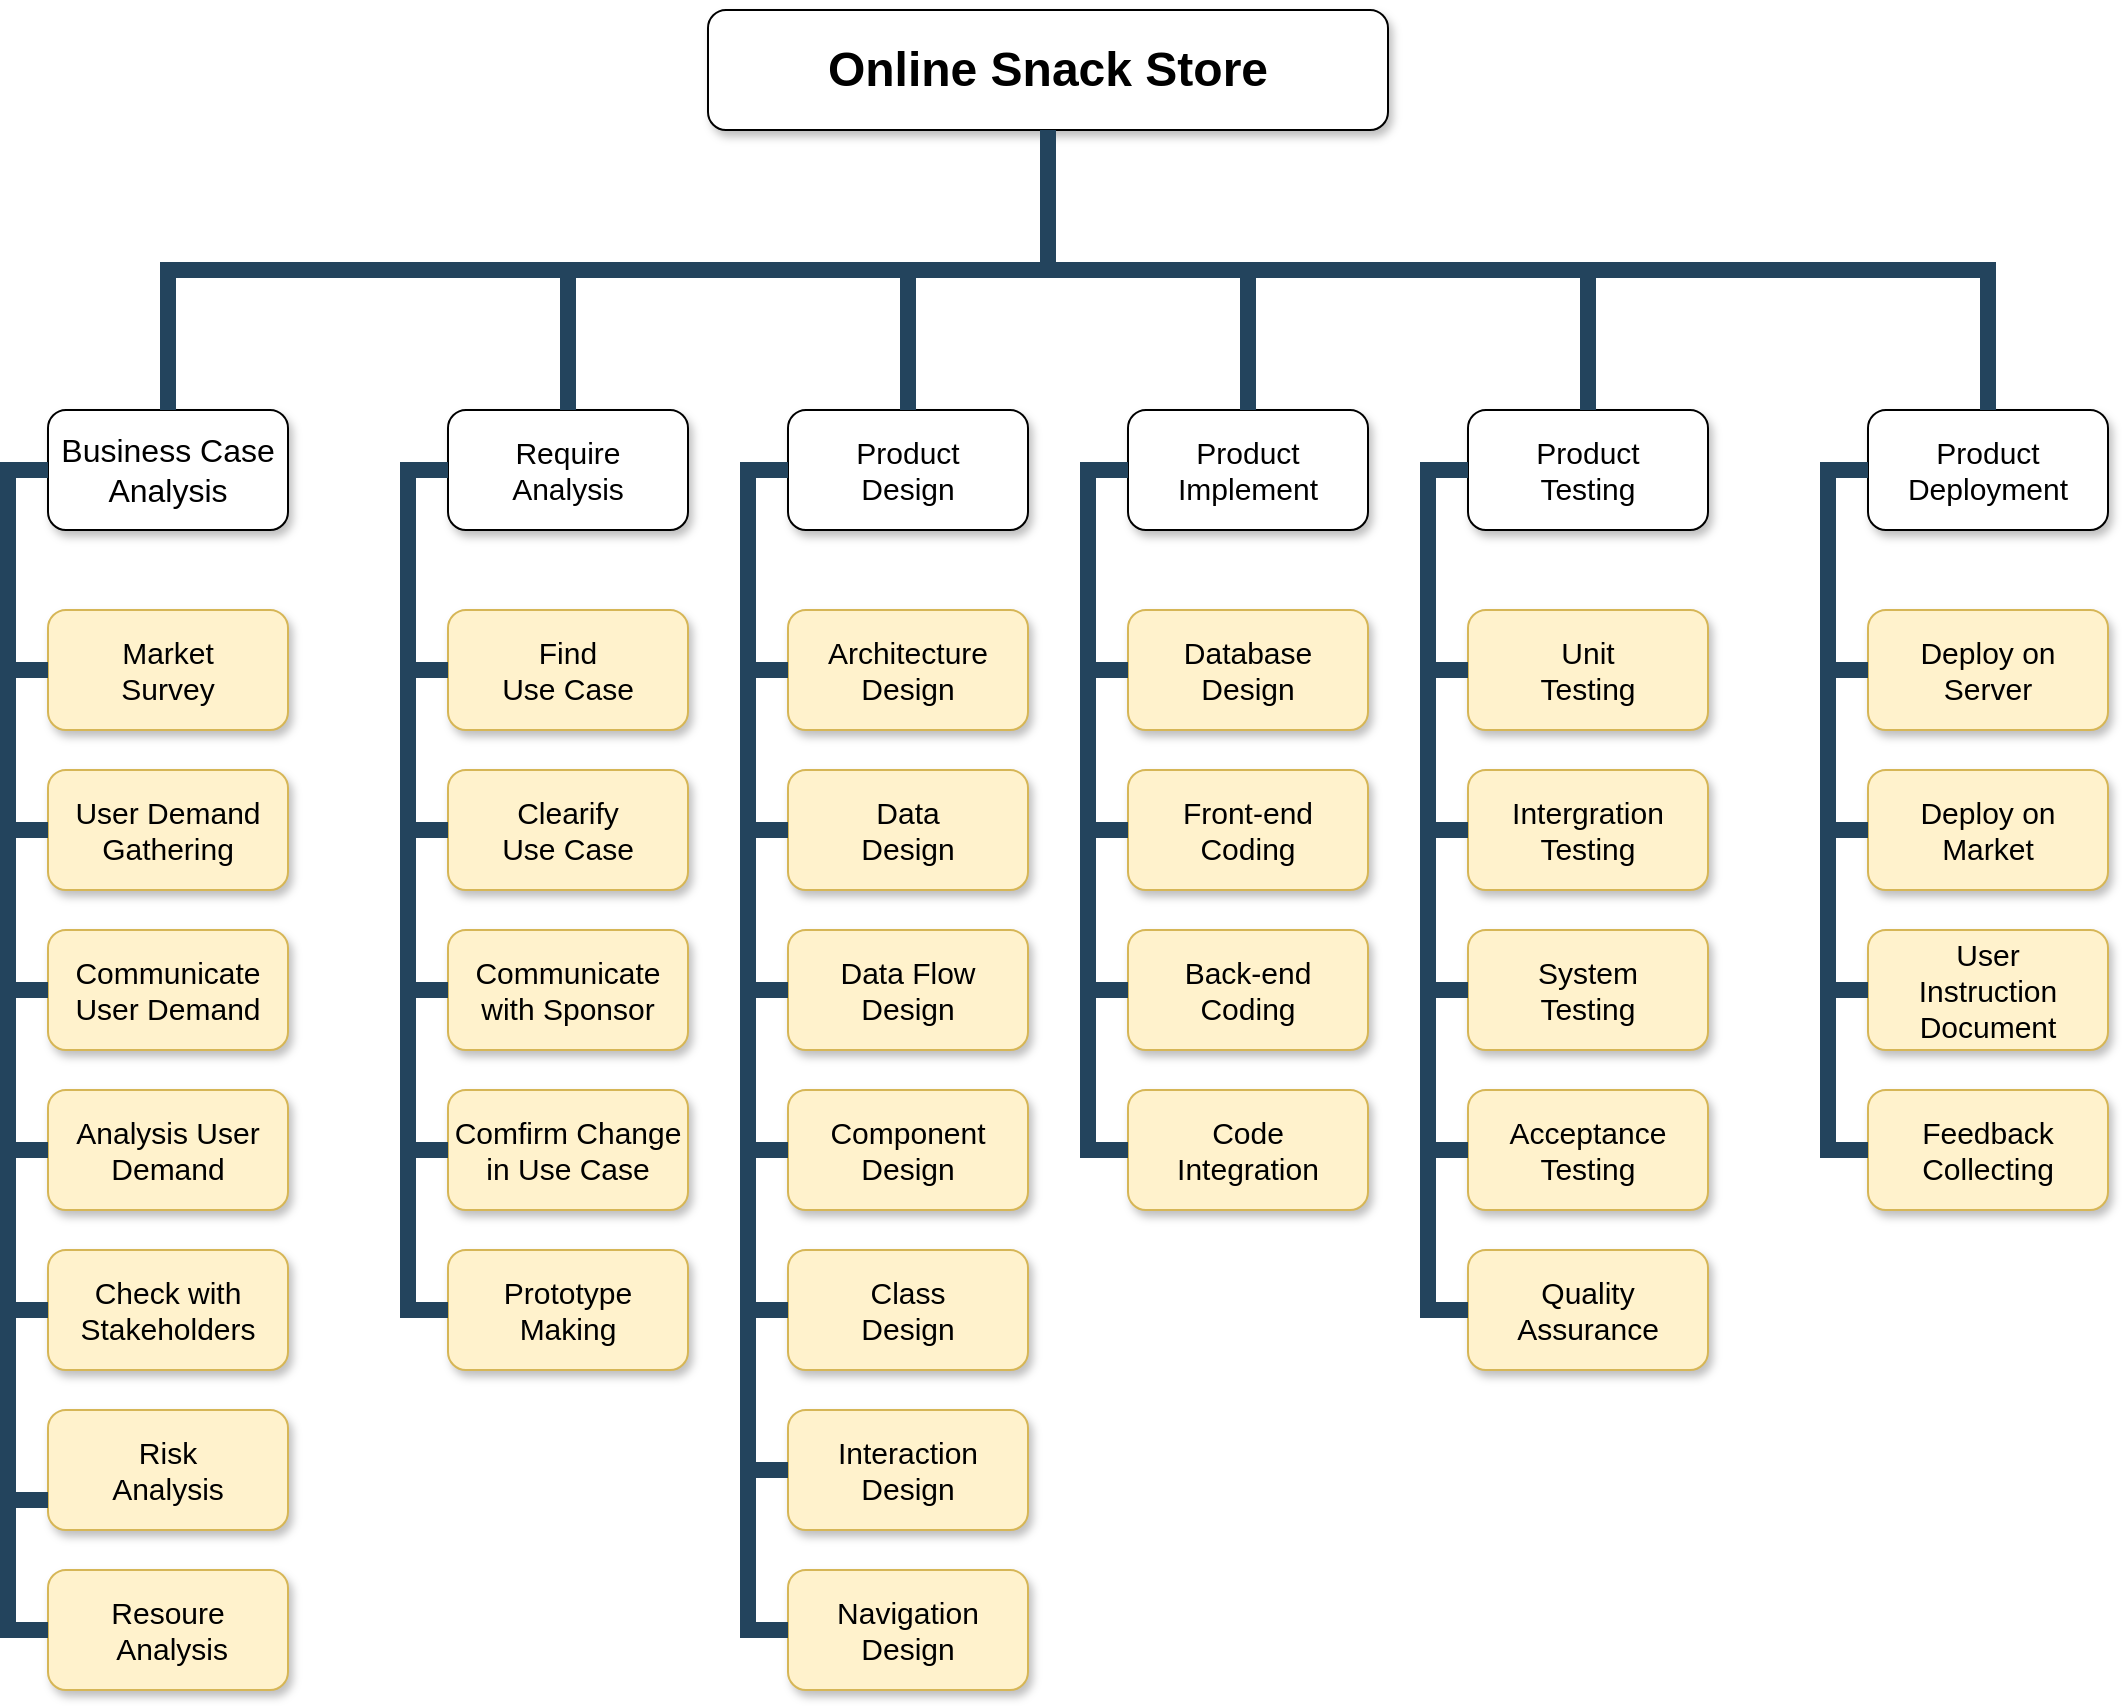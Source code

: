 <mxfile version="14.6.1" type="device"><diagram name="Page-1" id="64c3da0e-402f-94eb-ee01-a36477274f13"><mxGraphModel dx="1564" dy="762" grid="1" gridSize="10" guides="1" tooltips="1" connect="1" arrows="1" fold="1" page="1" pageScale="1" pageWidth="1169" pageHeight="826" background="#ffffff" math="0" shadow="0"><root><mxCell id="0"/><mxCell id="1" parent="0"/><mxCell id="2" value="Online Snack Store" style="whiteSpace=wrap;rounded=1;shadow=1;fontStyle=1;fontSize=24" parent="1" vertex="1"><mxGeometry x="400" y="70" width="340" height="60" as="geometry"/></mxCell><mxCell id="10" value="Business Case Analysis" style="whiteSpace=wrap;rounded=1;shadow=1;fontSize=16;" parent="1" vertex="1"><mxGeometry x="70" y="270.0" width="120" height="60" as="geometry"/></mxCell><mxCell id="12" value="Require&#10;Analysis" style="whiteSpace=wrap;rounded=1;shadow=1;fontSize=15;" parent="1" vertex="1"><mxGeometry x="270" y="270.0" width="120" height="60" as="geometry"/></mxCell><mxCell id="23" value="Market&#10;Survey" style="whiteSpace=wrap;rounded=1;fillColor=#fff2cc;strokeColor=#d6b656;shadow=1;fontStyle=0;fontSize=15;" parent="1" vertex="1"><mxGeometry x="70.0" y="370.0" width="120" height="60" as="geometry"/></mxCell><mxCell id="24" value="User Demand Gathering" style="whiteSpace=wrap;rounded=1;fillColor=#fff2cc;strokeColor=#d6b656;shadow=1;fontColor=#000000;fontStyle=0;fontSize=15;" parent="1" vertex="1"><mxGeometry x="70.0" y="450.0" width="120" height="60" as="geometry"/></mxCell><mxCell id="25" value="Communicate&#10;User Demand" style="whiteSpace=wrap;rounded=1;fillColor=#fff2cc;strokeColor=#d6b656;shadow=1;fontColor=#000000;fontStyle=0;fontSize=15;" parent="1" vertex="1"><mxGeometry x="70.0" y="530.0" width="120" height="60" as="geometry"/></mxCell><mxCell id="26" value="Analysis User Demand" style="whiteSpace=wrap;rounded=1;fillColor=#fff2cc;strokeColor=#d6b656;shadow=1;fontColor=#000000;fontStyle=0;fontSize=15;" parent="1" vertex="1"><mxGeometry x="70.0" y="610.0" width="120" height="60" as="geometry"/></mxCell><mxCell id="27" value="Check with Stakeholders" style="whiteSpace=wrap;rounded=1;fillColor=#fff2cc;strokeColor=#d6b656;shadow=1;fontColor=#000000;fontStyle=0;fontSize=15;" parent="1" vertex="1"><mxGeometry x="70.0" y="690.0" width="120" height="60" as="geometry"/></mxCell><mxCell id="38" value="Find &#10;Use Case" style="whiteSpace=wrap;rounded=1;fillColor=#fff2cc;strokeColor=#d6b656;shadow=1;fontColor=#000000;fontStyle=0;fontSize=15;" parent="1" vertex="1"><mxGeometry x="270.0" y="370.0" width="120" height="60" as="geometry"/></mxCell><mxCell id="39" value="Clearify&#10;Use Case" style="whiteSpace=wrap;rounded=1;fillColor=#fff2cc;strokeColor=#d6b656;shadow=1;fontColor=#000000;fontStyle=0;fontSize=15;" parent="1" vertex="1"><mxGeometry x="270.0" y="450.0" width="120" height="60" as="geometry"/></mxCell><mxCell id="40" value="Communicate&#10;with Sponsor" style="whiteSpace=wrap;rounded=1;fillColor=#fff2cc;strokeColor=#d6b656;shadow=1;fontColor=#000000;fontStyle=0;fontSize=15;" parent="1" vertex="1"><mxGeometry x="270.0" y="530.0" width="120" height="60" as="geometry"/></mxCell><mxCell id="41" value="Comfirm Change&#10;in Use Case" style="whiteSpace=wrap;rounded=1;fillColor=#fff2cc;strokeColor=#d6b656;shadow=1;fontColor=#000000;fontStyle=0;fontSize=15;" parent="1" vertex="1"><mxGeometry x="270.0" y="610.0" width="120" height="60" as="geometry"/></mxCell><mxCell id="42" value="Prototype&#10;Making" style="whiteSpace=wrap;rounded=1;fillColor=#fff2cc;strokeColor=#d6b656;shadow=1;fontColor=#000000;fontStyle=0;fontSize=15;" parent="1" vertex="1"><mxGeometry x="270" y="690.0" width="120" height="60" as="geometry"/></mxCell><mxCell id="43" value="Product &#10;Design" style="whiteSpace=wrap;rounded=1;shadow=1;fontSize=15;" parent="1" vertex="1"><mxGeometry x="440.0" y="270.0" width="120" height="60" as="geometry"/></mxCell><mxCell id="44" value="Product&#10;Implement" style="whiteSpace=wrap;rounded=1;shadow=1;fontSize=15;" parent="1" vertex="1"><mxGeometry x="610.0" y="270.0" width="120" height="60" as="geometry"/></mxCell><mxCell id="45" value="Architecture&#10;Design" style="whiteSpace=wrap;rounded=1;fillColor=#fff2cc;strokeColor=#d6b656;shadow=1;fontColor=#000000;fontStyle=0;fontSize=15;" parent="1" vertex="1"><mxGeometry x="440.0" y="370.0" width="120" height="60" as="geometry"/></mxCell><mxCell id="46" value="Data Flow Design" style="whiteSpace=wrap;rounded=1;fillColor=#fff2cc;strokeColor=#d6b656;shadow=1;fontColor=#000000;fontStyle=0;fontSize=15;" parent="1" vertex="1"><mxGeometry x="440.0" y="530.0" width="120" height="60" as="geometry"/></mxCell><mxCell id="47" value="Component&#10;Design" style="whiteSpace=wrap;rounded=1;fillColor=#fff2cc;strokeColor=#d6b656;shadow=1;fontColor=#000000;fontStyle=0;fontSize=15;" parent="1" vertex="1"><mxGeometry x="440.0" y="610.0" width="120" height="60" as="geometry"/></mxCell><mxCell id="48" value="Class &#10;Design" style="whiteSpace=wrap;rounded=1;fillColor=#fff2cc;strokeColor=#d6b656;shadow=1;fontColor=#000000;fontStyle=0;fontSize=15;" parent="1" vertex="1"><mxGeometry x="440" y="690.0" width="120" height="60" as="geometry"/></mxCell><mxCell id="49" value="Interaction&#10;Design" style="whiteSpace=wrap;rounded=1;fillColor=#fff2cc;strokeColor=#d6b656;shadow=1;fontColor=#000000;fontStyle=0;fontSize=15;" parent="1" vertex="1"><mxGeometry x="440.0" y="770.0" width="120" height="60" as="geometry"/></mxCell><mxCell id="50" value="Database&#10;Design" style="whiteSpace=wrap;rounded=1;fillColor=#fff2cc;strokeColor=#d6b656;shadow=1;fontColor=#000000;fontStyle=0;fontSize=15;" parent="1" vertex="1"><mxGeometry x="610.0" y="370.0" width="120" height="60" as="geometry"/></mxCell><mxCell id="51" value="Front-end&#10;Coding" style="whiteSpace=wrap;rounded=1;fillColor=#fff2cc;strokeColor=#d6b656;shadow=1;fontColor=#000000;fontStyle=0;fontSize=15;" parent="1" vertex="1"><mxGeometry x="610.0" y="450.0" width="120" height="60" as="geometry"/></mxCell><mxCell id="52" value="Back-end&#10;Coding" style="whiteSpace=wrap;rounded=1;fillColor=#fff2cc;strokeColor=#d6b656;shadow=1;fontColor=#000000;fontStyle=0;fontSize=15;" parent="1" vertex="1"><mxGeometry x="610.0" y="530.0" width="120" height="60" as="geometry"/></mxCell><mxCell id="53" value="Code&#10;Integration" style="whiteSpace=wrap;rounded=1;fillColor=#fff2cc;strokeColor=#d6b656;shadow=1;fontColor=#000000;fontStyle=0;fontSize=15;" parent="1" vertex="1"><mxGeometry x="610.0" y="610.0" width="120" height="60" as="geometry"/></mxCell><mxCell id="105" value="" style="edgeStyle=elbowEdgeStyle;elbow=horizontal;rounded=0;fontColor=#000000;endArrow=none;endFill=0;strokeWidth=8;strokeColor=#23445D;" parent="1" source="10" target="23" edge="1"><mxGeometry width="100" height="100" relative="1" as="geometry"><mxPoint x="10" y="450" as="sourcePoint"/><mxPoint x="110" y="350" as="targetPoint"/><Array as="points"><mxPoint x="50" y="350"/></Array></mxGeometry></mxCell><mxCell id="106" value="" style="edgeStyle=elbowEdgeStyle;elbow=horizontal;rounded=0;fontColor=#000000;endArrow=none;endFill=0;strokeWidth=8;strokeColor=#23445D;" parent="1" source="10" target="24" edge="1"><mxGeometry width="100" height="100" relative="1" as="geometry"><mxPoint x="80" y="310" as="sourcePoint"/><mxPoint x="80" y="410" as="targetPoint"/><Array as="points"><mxPoint x="50" y="370"/></Array></mxGeometry></mxCell><mxCell id="107" value="" style="edgeStyle=elbowEdgeStyle;elbow=horizontal;rounded=0;fontColor=#000000;endArrow=none;endFill=0;strokeWidth=8;strokeColor=#23445D;" parent="1" source="10" target="27" edge="1"><mxGeometry width="100" height="100" relative="1" as="geometry"><mxPoint x="80" y="310" as="sourcePoint"/><mxPoint x="80" y="410" as="targetPoint"/><Array as="points"><mxPoint x="50" y="510"/></Array></mxGeometry></mxCell><mxCell id="109" value="" style="edgeStyle=elbowEdgeStyle;elbow=horizontal;rounded=0;fontColor=#000000;endArrow=none;endFill=0;strokeWidth=8;strokeColor=#23445D;" parent="1" source="10" target="26" edge="1"><mxGeometry width="100" height="100" relative="1" as="geometry"><mxPoint x="100" y="330" as="sourcePoint"/><mxPoint x="100" y="430" as="targetPoint"/><Array as="points"><mxPoint x="50" y="380"/></Array></mxGeometry></mxCell><mxCell id="110" value="" style="edgeStyle=elbowEdgeStyle;elbow=horizontal;rounded=0;fontColor=#000000;endArrow=none;endFill=0;strokeWidth=8;strokeColor=#23445D;" parent="1" source="10" target="25" edge="1"><mxGeometry width="100" height="100" relative="1" as="geometry"><mxPoint x="110" y="340" as="sourcePoint"/><mxPoint x="110" y="440" as="targetPoint"/><Array as="points"><mxPoint x="50" y="400"/></Array></mxGeometry></mxCell><mxCell id="111" value="" style="edgeStyle=elbowEdgeStyle;elbow=horizontal;rounded=0;fontColor=#000000;endArrow=none;endFill=0;strokeWidth=8;strokeColor=#23445D;" parent="1" target="38" edge="1"><mxGeometry width="100" height="100" relative="1" as="geometry"><mxPoint x="260" y="300.0" as="sourcePoint"/><mxPoint x="260" y="400.0" as="targetPoint"/><Array as="points"><mxPoint x="250" y="350"/></Array></mxGeometry></mxCell><mxCell id="112" value="" style="edgeStyle=elbowEdgeStyle;elbow=horizontal;rounded=0;fontColor=#000000;endArrow=none;endFill=0;strokeWidth=8;strokeColor=#23445D;" parent="1" source="12" target="39" edge="1"><mxGeometry width="100" height="100" relative="1" as="geometry"><mxPoint x="260" y="300.0" as="sourcePoint"/><mxPoint x="260" y="480.0" as="targetPoint"/><Array as="points"><mxPoint x="250" y="390"/></Array></mxGeometry></mxCell><mxCell id="113" value="" style="edgeStyle=elbowEdgeStyle;elbow=horizontal;rounded=0;fontColor=#000000;endArrow=none;endFill=0;strokeWidth=8;strokeColor=#23445D;" parent="1" source="12" target="42" edge="1"><mxGeometry width="100" height="100" relative="1" as="geometry"><mxPoint x="260" y="300.0" as="sourcePoint"/><mxPoint x="260.0" y="720.0" as="targetPoint"/><Array as="points"><mxPoint x="250" y="510"/></Array></mxGeometry></mxCell><mxCell id="114" value="" style="edgeStyle=elbowEdgeStyle;elbow=horizontal;rounded=0;fontColor=#000000;endArrow=none;endFill=0;strokeWidth=8;strokeColor=#23445D;" parent="1" source="12" target="41" edge="1"><mxGeometry width="100" height="100" relative="1" as="geometry"><mxPoint x="260" y="300.0" as="sourcePoint"/><mxPoint x="260.0" y="640.0" as="targetPoint"/><Array as="points"><mxPoint x="250" y="470"/></Array></mxGeometry></mxCell><mxCell id="115" value="" style="edgeStyle=elbowEdgeStyle;elbow=horizontal;rounded=0;fontColor=#000000;endArrow=none;endFill=0;strokeWidth=8;strokeColor=#23445D;" parent="1" source="12" target="40" edge="1"><mxGeometry width="100" height="100" relative="1" as="geometry"><mxPoint x="260" y="300.0" as="sourcePoint"/><mxPoint x="260" y="560.0" as="targetPoint"/><Array as="points"><mxPoint x="250" y="430"/></Array></mxGeometry></mxCell><mxCell id="118" value="" style="edgeStyle=elbowEdgeStyle;elbow=horizontal;rounded=0;fontColor=#000000;endArrow=none;endFill=0;strokeWidth=8;strokeColor=#23445D;" parent="1" source="43" target="45" edge="1"><mxGeometry width="100" height="100" relative="1" as="geometry"><mxPoint x="420" y="300.0" as="sourcePoint"/><mxPoint x="430.0" y="400" as="targetPoint"/><Array as="points"><mxPoint x="420" y="350"/></Array></mxGeometry></mxCell><mxCell id="119" value="" style="edgeStyle=elbowEdgeStyle;elbow=horizontal;rounded=0;fontColor=#000000;endArrow=none;endFill=0;strokeWidth=8;strokeColor=#23445D;" parent="1" source="43" target="46" edge="1"><mxGeometry width="100" height="100" relative="1" as="geometry"><mxPoint x="430" y="300" as="sourcePoint"/><mxPoint x="430.0" y="480" as="targetPoint"/><Array as="points"><mxPoint x="420" y="390"/></Array></mxGeometry></mxCell><mxCell id="120" value="" style="edgeStyle=elbowEdgeStyle;elbow=horizontal;rounded=0;fontColor=#000000;endArrow=none;endFill=0;strokeWidth=8;strokeColor=#23445D;" parent="1" source="43" target="49" edge="1"><mxGeometry width="100" height="100" relative="1" as="geometry"><mxPoint x="430" y="300" as="sourcePoint"/><mxPoint x="430" y="720" as="targetPoint"/><Array as="points"><mxPoint x="420" y="520"/></Array></mxGeometry></mxCell><mxCell id="121" value="" style="edgeStyle=elbowEdgeStyle;elbow=horizontal;rounded=0;fontColor=#000000;endArrow=none;endFill=0;strokeWidth=8;strokeColor=#23445D;" parent="1" source="43" target="48" edge="1"><mxGeometry width="100" height="100" relative="1" as="geometry"><mxPoint x="430" y="300" as="sourcePoint"/><mxPoint x="430" y="640" as="targetPoint"/><Array as="points"><mxPoint x="420" y="470"/></Array></mxGeometry></mxCell><mxCell id="122" value="" style="edgeStyle=elbowEdgeStyle;elbow=horizontal;rounded=0;fontColor=#000000;endArrow=none;endFill=0;strokeWidth=8;strokeColor=#23445D;" parent="1" source="43" target="47" edge="1"><mxGeometry width="100" height="100" relative="1" as="geometry"><mxPoint x="430" y="300" as="sourcePoint"/><mxPoint x="430.0" y="560" as="targetPoint"/><Array as="points"><mxPoint x="420" y="440"/></Array></mxGeometry></mxCell><mxCell id="123" value="" style="edgeStyle=elbowEdgeStyle;elbow=horizontal;rounded=0;fontColor=#000000;endArrow=none;endFill=0;strokeWidth=8;strokeColor=#23445D;" parent="1" source="44" target="50" edge="1"><mxGeometry width="100" height="100" relative="1" as="geometry"><mxPoint x="580" y="300.0" as="sourcePoint"/><mxPoint x="590.0" y="400" as="targetPoint"/><Array as="points"><mxPoint x="590" y="350"/></Array></mxGeometry></mxCell><mxCell id="124" value="" style="edgeStyle=elbowEdgeStyle;elbow=horizontal;rounded=0;fontColor=#000000;endArrow=none;endFill=0;strokeWidth=8;strokeColor=#23445D;" parent="1" source="44" target="51" edge="1"><mxGeometry width="100" height="100" relative="1" as="geometry"><mxPoint x="590" y="300" as="sourcePoint"/><mxPoint x="590.0" y="480" as="targetPoint"/><Array as="points"><mxPoint x="590" y="390"/></Array></mxGeometry></mxCell><mxCell id="126" value="" style="edgeStyle=elbowEdgeStyle;elbow=horizontal;rounded=0;fontColor=#000000;endArrow=none;endFill=0;strokeWidth=8;strokeColor=#23445D;" parent="1" source="44" target="53" edge="1"><mxGeometry width="100" height="100" relative="1" as="geometry"><mxPoint x="590" y="300" as="sourcePoint"/><mxPoint x="590" y="640" as="targetPoint"/><Array as="points"><mxPoint x="590" y="470"/></Array></mxGeometry></mxCell><mxCell id="127" value="" style="edgeStyle=elbowEdgeStyle;elbow=horizontal;rounded=0;fontColor=#000000;endArrow=none;endFill=0;strokeWidth=8;strokeColor=#23445D;" parent="1" source="44" target="52" edge="1"><mxGeometry width="100" height="100" relative="1" as="geometry"><mxPoint x="590" y="300" as="sourcePoint"/><mxPoint x="590.0" y="560" as="targetPoint"/><Array as="points"><mxPoint x="590" y="440"/></Array></mxGeometry></mxCell><mxCell id="133" value="Product&#10;Testing" style="whiteSpace=wrap;rounded=1;shadow=1;fontSize=15;" parent="1" vertex="1"><mxGeometry x="780.0" y="270.0" width="120" height="60" as="geometry"/></mxCell><mxCell id="134" value="Product&#10;Deployment" style="whiteSpace=wrap;rounded=1;shadow=1;fontSize=15;" parent="1" vertex="1"><mxGeometry x="980.0" y="270.0" width="120" height="60" as="geometry"/></mxCell><mxCell id="135" value="Unit&#10;Testing" style="whiteSpace=wrap;rounded=1;fillColor=#fff2cc;strokeColor=#d6b656;shadow=1;fontColor=#000000;fontStyle=0;fontSize=15;" parent="1" vertex="1"><mxGeometry x="780.0" y="370.0" width="120" height="60" as="geometry"/></mxCell><mxCell id="136" value="Intergration&#10;Testing" style="whiteSpace=wrap;rounded=1;fillColor=#fff2cc;strokeColor=#d6b656;shadow=1;fontColor=#000000;fontStyle=0;fontSize=15;" parent="1" vertex="1"><mxGeometry x="780.0" y="450.0" width="120" height="60" as="geometry"/></mxCell><mxCell id="137" value="System&#10;Testing" style="whiteSpace=wrap;rounded=1;fillColor=#fff2cc;strokeColor=#d6b656;shadow=1;fontColor=#000000;fontStyle=0;fontSize=15;" parent="1" vertex="1"><mxGeometry x="780.0" y="530.0" width="120" height="60" as="geometry"/></mxCell><mxCell id="138" value="Acceptance&#10;Testing" style="whiteSpace=wrap;rounded=1;fillColor=#fff2cc;strokeColor=#d6b656;shadow=1;fontColor=#000000;fontStyle=0;fontSize=15;" parent="1" vertex="1"><mxGeometry x="780" y="610.0" width="120" height="60" as="geometry"/></mxCell><mxCell id="139" value="Quality Assurance" style="whiteSpace=wrap;rounded=1;fillColor=#fff2cc;strokeColor=#d6b656;shadow=1;fontColor=#000000;fontStyle=0;fontSize=15;" parent="1" vertex="1"><mxGeometry x="780.0" y="690.0" width="120" height="60" as="geometry"/></mxCell><mxCell id="140" value="Deploy on &#10;Server" style="whiteSpace=wrap;rounded=1;fillColor=#fff2cc;strokeColor=#d6b656;shadow=1;fontColor=#000000;fontStyle=0;fontSize=15;" parent="1" vertex="1"><mxGeometry x="980.0" y="370.0" width="120" height="60" as="geometry"/></mxCell><mxCell id="141" value="Deploy on&#10;Market" style="whiteSpace=wrap;rounded=1;fillColor=#fff2cc;strokeColor=#d6b656;shadow=1;fontColor=#000000;fontStyle=0;fontSize=15;" parent="1" vertex="1"><mxGeometry x="980.0" y="450.0" width="120" height="60" as="geometry"/></mxCell><mxCell id="142" value="User &#10;Instruction Document" style="whiteSpace=wrap;rounded=1;fillColor=#fff2cc;strokeColor=#d6b656;shadow=1;fontColor=#000000;fontStyle=0;fontSize=15;" parent="1" vertex="1"><mxGeometry x="980.0" y="530.0" width="120" height="60" as="geometry"/></mxCell><mxCell id="143" value="Feedback Collecting" style="whiteSpace=wrap;rounded=1;fillColor=#fff2cc;strokeColor=#d6b656;shadow=1;fontColor=#000000;fontStyle=0;fontSize=15;" parent="1" vertex="1"><mxGeometry x="980.0" y="610.0" width="120" height="60" as="geometry"/></mxCell><mxCell id="145" value="" style="edgeStyle=elbowEdgeStyle;elbow=horizontal;rounded=0;fontColor=#000000;endArrow=none;endFill=0;strokeWidth=8;strokeColor=#23445D;" parent="1" source="133" target="135" edge="1"><mxGeometry width="100" height="100" relative="1" as="geometry"><mxPoint x="760" y="300.0" as="sourcePoint"/><mxPoint x="770.0" y="400" as="targetPoint"/><Array as="points"><mxPoint x="760" y="350"/></Array></mxGeometry></mxCell><mxCell id="146" value="" style="edgeStyle=elbowEdgeStyle;elbow=horizontal;rounded=0;fontColor=#000000;endArrow=none;endFill=0;strokeWidth=8;strokeColor=#23445D;" parent="1" source="133" target="136" edge="1"><mxGeometry width="100" height="100" relative="1" as="geometry"><mxPoint x="770" y="300" as="sourcePoint"/><mxPoint x="770.0" y="480" as="targetPoint"/><Array as="points"><mxPoint x="760" y="390"/></Array></mxGeometry></mxCell><mxCell id="147" value="" style="edgeStyle=elbowEdgeStyle;elbow=horizontal;rounded=0;fontColor=#000000;endArrow=none;endFill=0;strokeWidth=8;strokeColor=#23445D;" parent="1" source="133" target="139" edge="1"><mxGeometry width="100" height="100" relative="1" as="geometry"><mxPoint x="770" y="300" as="sourcePoint"/><mxPoint x="770" y="720" as="targetPoint"/><Array as="points"><mxPoint x="760" y="520"/></Array></mxGeometry></mxCell><mxCell id="148" value="" style="edgeStyle=elbowEdgeStyle;elbow=horizontal;rounded=0;fontColor=#000000;endArrow=none;endFill=0;strokeWidth=8;strokeColor=#23445D;" parent="1" source="133" target="138" edge="1"><mxGeometry width="100" height="100" relative="1" as="geometry"><mxPoint x="770" y="300" as="sourcePoint"/><mxPoint x="770" y="640" as="targetPoint"/><Array as="points"><mxPoint x="760" y="470"/></Array></mxGeometry></mxCell><mxCell id="149" value="" style="edgeStyle=elbowEdgeStyle;elbow=horizontal;rounded=0;fontColor=#000000;endArrow=none;endFill=0;strokeWidth=8;strokeColor=#23445D;" parent="1" source="133" target="137" edge="1"><mxGeometry width="100" height="100" relative="1" as="geometry"><mxPoint x="770" y="300" as="sourcePoint"/><mxPoint x="770.0" y="560" as="targetPoint"/><Array as="points"><mxPoint x="760" y="440"/></Array></mxGeometry></mxCell><mxCell id="150" value="" style="edgeStyle=elbowEdgeStyle;elbow=horizontal;rounded=0;fontColor=#000000;endArrow=none;endFill=0;strokeWidth=8;strokeColor=#23445D;" parent="1" source="134" target="140" edge="1"><mxGeometry width="100" height="100" relative="1" as="geometry"><mxPoint x="950" y="300.0" as="sourcePoint"/><mxPoint x="960.0" y="400" as="targetPoint"/><Array as="points"><mxPoint x="960" y="350"/></Array></mxGeometry></mxCell><mxCell id="151" value="" style="edgeStyle=elbowEdgeStyle;elbow=horizontal;rounded=0;fontColor=#000000;endArrow=none;endFill=0;strokeWidth=8;strokeColor=#23445D;" parent="1" source="134" target="141" edge="1"><mxGeometry width="100" height="100" relative="1" as="geometry"><mxPoint x="960" y="300" as="sourcePoint"/><mxPoint x="960.0" y="480" as="targetPoint"/><Array as="points"><mxPoint x="960" y="390"/></Array></mxGeometry></mxCell><mxCell id="153" value="" style="edgeStyle=elbowEdgeStyle;elbow=horizontal;rounded=0;fontColor=#000000;endArrow=none;endFill=0;strokeWidth=8;strokeColor=#23445D;" parent="1" source="134" target="143" edge="1"><mxGeometry width="100" height="100" relative="1" as="geometry"><mxPoint x="960" y="300" as="sourcePoint"/><mxPoint x="960" y="640" as="targetPoint"/><Array as="points"><mxPoint x="960" y="470"/></Array></mxGeometry></mxCell><mxCell id="154" value="" style="edgeStyle=elbowEdgeStyle;elbow=horizontal;rounded=0;fontColor=#000000;endArrow=none;endFill=0;strokeWidth=8;strokeColor=#23445D;" parent="1" source="134" target="142" edge="1"><mxGeometry width="100" height="100" relative="1" as="geometry"><mxPoint x="960" y="300" as="sourcePoint"/><mxPoint x="960.0" y="560" as="targetPoint"/><Array as="points"><mxPoint x="960" y="440"/></Array></mxGeometry></mxCell><mxCell id="229" value="" style="edgeStyle=elbowEdgeStyle;elbow=vertical;rounded=0;fontColor=#000000;endArrow=none;endFill=0;strokeWidth=8;strokeColor=#23445D;entryX=0.5;entryY=0;entryDx=0;entryDy=0;" parent="1" source="2" target="10" edge="1"><mxGeometry width="100" height="100" relative="1" as="geometry"><mxPoint x="540" y="140" as="sourcePoint"/><mxPoint x="230" y="170.0" as="targetPoint"/></mxGeometry></mxCell><mxCell id="230" value="" style="edgeStyle=elbowEdgeStyle;elbow=vertical;rounded=0;fontColor=#000000;endArrow=none;endFill=0;strokeWidth=8;strokeColor=#23445D;entryX=0.5;entryY=0;entryDx=0;entryDy=0;" parent="1" source="2" target="12" edge="1"><mxGeometry width="100" height="100" relative="1" as="geometry"><mxPoint x="550" y="150" as="sourcePoint"/><mxPoint x="600" y="170.0" as="targetPoint"/></mxGeometry></mxCell><mxCell id="231" value="" style="edgeStyle=elbowEdgeStyle;elbow=vertical;rounded=0;fontColor=#000000;endArrow=none;endFill=0;strokeWidth=8;strokeColor=#23445D;entryX=0.5;entryY=0;entryDx=0;entryDy=0;" parent="1" source="2" target="43" edge="1"><mxGeometry width="100" height="100" relative="1" as="geometry"><mxPoint x="560" y="160" as="sourcePoint"/><mxPoint x="970" y="170.0" as="targetPoint"/></mxGeometry></mxCell><mxCell id="232" value="" style="edgeStyle=elbowEdgeStyle;elbow=vertical;rounded=0;fontColor=#000000;endArrow=none;endFill=0;strokeWidth=8;strokeColor=#23445D;" parent="1" source="2" target="44" edge="1"><mxGeometry width="100" height="100" relative="1" as="geometry"><mxPoint x="570" y="170" as="sourcePoint"/><mxPoint x="1340" y="170.0" as="targetPoint"/></mxGeometry></mxCell><mxCell id="233" value="" style="edgeStyle=elbowEdgeStyle;elbow=vertical;rounded=0;fontColor=#000000;endArrow=none;endFill=0;strokeWidth=8;strokeColor=#23445D;entryX=0.5;entryY=0;entryDx=0;entryDy=0;" parent="1" source="2" target="133" edge="1"><mxGeometry width="100" height="100" relative="1" as="geometry"><mxPoint x="580" y="180" as="sourcePoint"/><mxPoint x="1710" y="170.0" as="targetPoint"/></mxGeometry></mxCell><mxCell id="234" value="" style="edgeStyle=elbowEdgeStyle;elbow=vertical;rounded=0;fontColor=#000000;endArrow=none;endFill=0;strokeWidth=8;strokeColor=#23445D;entryX=0.5;entryY=0;entryDx=0;entryDy=0;" parent="1" source="2" target="134" edge="1"><mxGeometry width="100" height="100" relative="1" as="geometry"><mxPoint x="590" y="190" as="sourcePoint"/><mxPoint x="2080" y="170.0" as="targetPoint"/></mxGeometry></mxCell><mxCell id="__XpFUqbKPm-b70HJVMF-235" value="Data &#10;Design" style="whiteSpace=wrap;rounded=1;fillColor=#fff2cc;strokeColor=#d6b656;shadow=1;fontColor=#000000;fontStyle=0;fontSize=15;" vertex="1" parent="1"><mxGeometry x="440.0" y="450.0" width="120" height="60" as="geometry"/></mxCell><mxCell id="__XpFUqbKPm-b70HJVMF-236" value="" style="edgeStyle=elbowEdgeStyle;elbow=horizontal;rounded=0;fontColor=#000000;endArrow=none;endFill=0;strokeWidth=8;strokeColor=#23445D;entryX=0;entryY=0.5;entryDx=0;entryDy=0;" edge="1" parent="1" target="__XpFUqbKPm-b70HJVMF-235"><mxGeometry width="100" height="100" relative="1" as="geometry"><mxPoint x="440" y="300" as="sourcePoint"/><mxPoint x="400" y="810" as="targetPoint"/><Array as="points"><mxPoint x="420" y="530"/></Array></mxGeometry></mxCell><mxCell id="__XpFUqbKPm-b70HJVMF-237" value="Navigation Design" style="whiteSpace=wrap;rounded=1;fillColor=#fff2cc;strokeColor=#d6b656;shadow=1;fontColor=#000000;fontStyle=0;fontSize=15;" vertex="1" parent="1"><mxGeometry x="440.0" y="850.0" width="120" height="60" as="geometry"/></mxCell><mxCell id="__XpFUqbKPm-b70HJVMF-238" value="" style="edgeStyle=elbowEdgeStyle;elbow=horizontal;rounded=0;fontColor=#000000;endArrow=none;endFill=0;strokeWidth=8;strokeColor=#23445D;entryX=0;entryY=0.5;entryDx=0;entryDy=0;exitX=0;exitY=0.5;exitDx=0;exitDy=0;" edge="1" parent="1" source="43" target="__XpFUqbKPm-b70HJVMF-237"><mxGeometry width="100" height="100" relative="1" as="geometry"><mxPoint x="450.0" y="320.0" as="sourcePoint"/><mxPoint x="450" y="806" as="targetPoint"/><Array as="points"><mxPoint x="420" y="830"/><mxPoint x="430" y="540"/></Array></mxGeometry></mxCell><mxCell id="__XpFUqbKPm-b70HJVMF-239" value="Risk &#10;Analysis" style="whiteSpace=wrap;rounded=1;fillColor=#fff2cc;strokeColor=#d6b656;shadow=1;fontColor=#000000;fontStyle=0;fontSize=15;" vertex="1" parent="1"><mxGeometry x="70" y="770.0" width="120" height="60" as="geometry"/></mxCell><mxCell id="__XpFUqbKPm-b70HJVMF-240" value="Resoure&#10; Analysis" style="whiteSpace=wrap;rounded=1;fillColor=#fff2cc;strokeColor=#d6b656;shadow=1;fontColor=#000000;fontStyle=0;fontSize=15;" vertex="1" parent="1"><mxGeometry x="70" y="850.0" width="120" height="60" as="geometry"/></mxCell><mxCell id="__XpFUqbKPm-b70HJVMF-242" value="" style="edgeStyle=elbowEdgeStyle;elbow=horizontal;rounded=0;fontColor=#000000;endArrow=none;endFill=0;strokeWidth=8;strokeColor=#23445D;entryX=0;entryY=0.75;entryDx=0;entryDy=0;" edge="1" parent="1" target="__XpFUqbKPm-b70HJVMF-239"><mxGeometry width="100" height="100" relative="1" as="geometry"><mxPoint x="70" y="300" as="sourcePoint"/><mxPoint x="90.0" y="740" as="targetPoint"/><Array as="points"><mxPoint x="50" y="340"/><mxPoint x="50" y="760"/><mxPoint x="70" y="530"/></Array></mxGeometry></mxCell><mxCell id="__XpFUqbKPm-b70HJVMF-245" value="" style="edgeStyle=elbowEdgeStyle;elbow=horizontal;rounded=0;fontColor=#000000;endArrow=none;endFill=0;strokeWidth=8;strokeColor=#23445D;entryX=0;entryY=0.5;entryDx=0;entryDy=0;" edge="1" parent="1" target="__XpFUqbKPm-b70HJVMF-240"><mxGeometry width="100" height="100" relative="1" as="geometry"><mxPoint x="70" y="300" as="sourcePoint"/><mxPoint x="80" y="825.0" as="targetPoint"/><Array as="points"><mxPoint x="50" y="560"/><mxPoint x="60" y="770"/><mxPoint x="80" y="540"/></Array></mxGeometry></mxCell></root></mxGraphModel></diagram></mxfile>